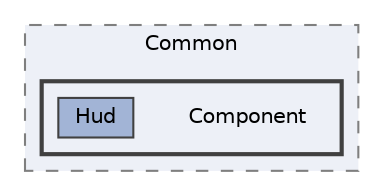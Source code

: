 digraph "C:/Users/むずでょ/Documents/Unity Projects/RMU-1-00-00-Research/Assets/RPGMaker/Codebase/Runtime/Common/Component"
{
 // LATEX_PDF_SIZE
  bgcolor="transparent";
  edge [fontname=Helvetica,fontsize=10,labelfontname=Helvetica,labelfontsize=10];
  node [fontname=Helvetica,fontsize=10,shape=box,height=0.2,width=0.4];
  compound=true
  subgraph clusterdir_64542edba55a3c422c76926457571498 {
    graph [ bgcolor="#edf0f7", pencolor="grey50", label="Common", fontname=Helvetica,fontsize=10 style="filled,dashed", URL="dir_64542edba55a3c422c76926457571498.html",tooltip=""]
  subgraph clusterdir_09c79b0b9843b1e72ed7f017f9a268d2 {
    graph [ bgcolor="#edf0f7", pencolor="grey25", label="", fontname=Helvetica,fontsize=10 style="filled,bold", URL="dir_09c79b0b9843b1e72ed7f017f9a268d2.html",tooltip=""]
    dir_09c79b0b9843b1e72ed7f017f9a268d2 [shape=plaintext, label="Component"];
  dir_f4bf71e77291e9e1045fee195eb04327 [label="Hud", fillcolor="#a2b4d6", color="grey25", style="filled", URL="dir_f4bf71e77291e9e1045fee195eb04327.html",tooltip=""];
  }
  }
}
